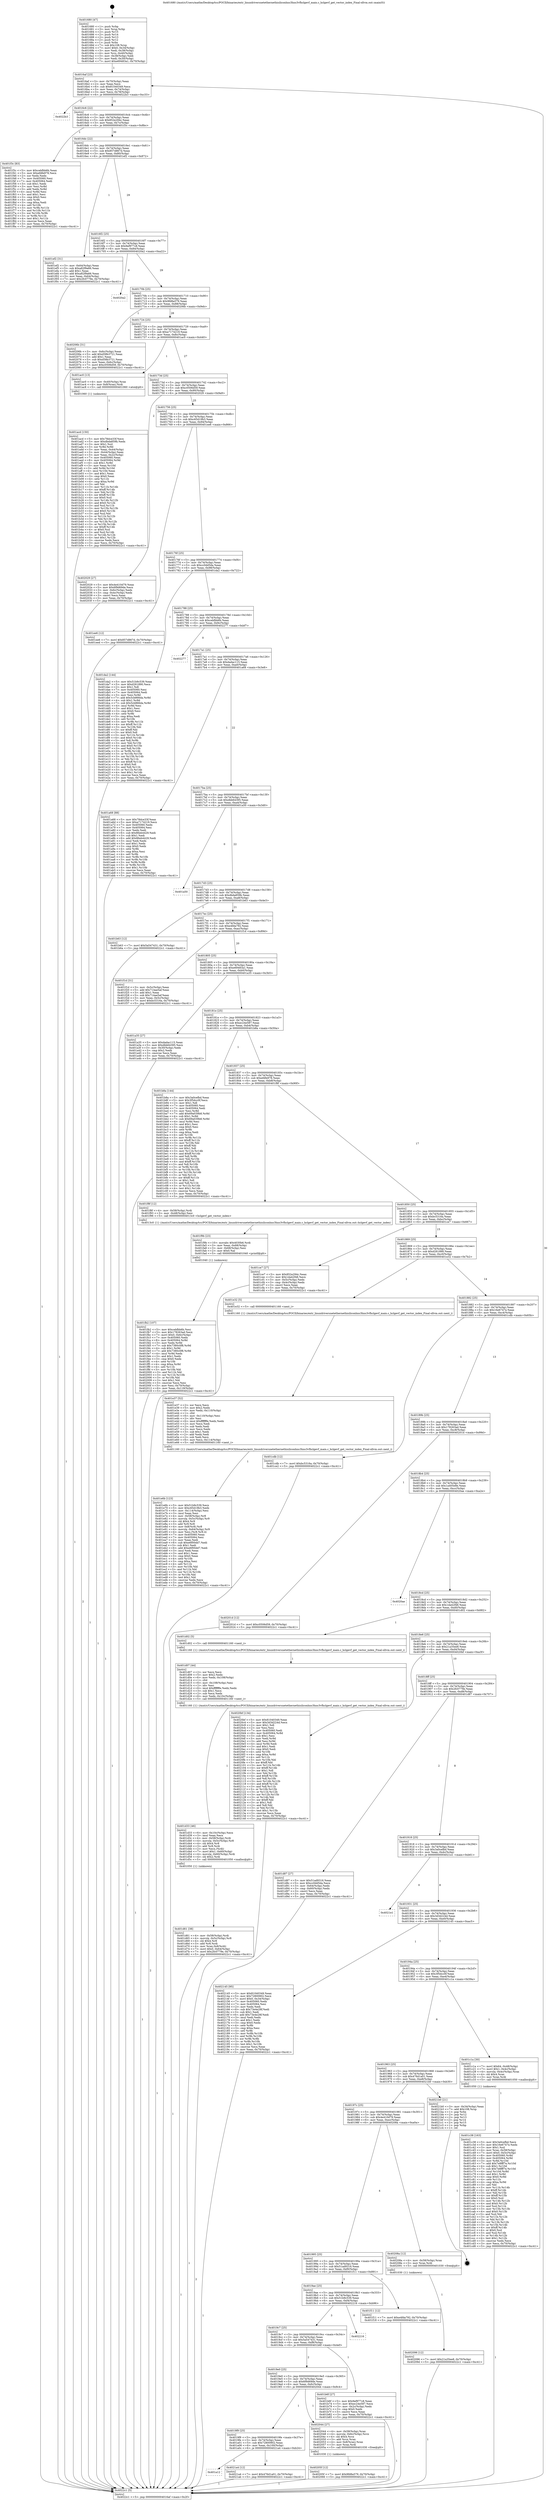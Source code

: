 digraph "0x401680" {
  label = "0x401680 (/mnt/c/Users/mathe/Desktop/tcc/POCII/binaries/extr_linuxdriversnetethernethisiliconhns3hns3vfhclgevf_main.c_hclgevf_get_vector_index_Final-ollvm.out::main(0))"
  labelloc = "t"
  node[shape=record]

  Entry [label="",width=0.3,height=0.3,shape=circle,fillcolor=black,style=filled]
  "0x4016af" [label="{
     0x4016af [23]\l
     | [instrs]\l
     &nbsp;&nbsp;0x4016af \<+3\>: mov -0x70(%rbp),%eax\l
     &nbsp;&nbsp;0x4016b2 \<+2\>: mov %eax,%ecx\l
     &nbsp;&nbsp;0x4016b4 \<+6\>: sub $0x81040349,%ecx\l
     &nbsp;&nbsp;0x4016ba \<+3\>: mov %eax,-0x74(%rbp)\l
     &nbsp;&nbsp;0x4016bd \<+3\>: mov %ecx,-0x78(%rbp)\l
     &nbsp;&nbsp;0x4016c0 \<+6\>: je 00000000004022b3 \<main+0xc33\>\l
  }"]
  "0x4022b3" [label="{
     0x4022b3\l
  }", style=dashed]
  "0x4016c6" [label="{
     0x4016c6 [22]\l
     | [instrs]\l
     &nbsp;&nbsp;0x4016c6 \<+5\>: jmp 00000000004016cb \<main+0x4b\>\l
     &nbsp;&nbsp;0x4016cb \<+3\>: mov -0x74(%rbp),%eax\l
     &nbsp;&nbsp;0x4016ce \<+5\>: sub $0x852e294c,%eax\l
     &nbsp;&nbsp;0x4016d3 \<+3\>: mov %eax,-0x7c(%rbp)\l
     &nbsp;&nbsp;0x4016d6 \<+6\>: je 0000000000401f3c \<main+0x8bc\>\l
  }"]
  Exit [label="",width=0.3,height=0.3,shape=circle,fillcolor=black,style=filled,peripheries=2]
  "0x401f3c" [label="{
     0x401f3c [83]\l
     | [instrs]\l
     &nbsp;&nbsp;0x401f3c \<+5\>: mov $0xcebfbb6b,%eax\l
     &nbsp;&nbsp;0x401f41 \<+5\>: mov $0xefdfe978,%ecx\l
     &nbsp;&nbsp;0x401f46 \<+2\>: xor %edx,%edx\l
     &nbsp;&nbsp;0x401f48 \<+7\>: mov 0x405060,%esi\l
     &nbsp;&nbsp;0x401f4f \<+7\>: mov 0x405064,%edi\l
     &nbsp;&nbsp;0x401f56 \<+3\>: sub $0x1,%edx\l
     &nbsp;&nbsp;0x401f59 \<+3\>: mov %esi,%r8d\l
     &nbsp;&nbsp;0x401f5c \<+3\>: add %edx,%r8d\l
     &nbsp;&nbsp;0x401f5f \<+4\>: imul %r8d,%esi\l
     &nbsp;&nbsp;0x401f63 \<+3\>: and $0x1,%esi\l
     &nbsp;&nbsp;0x401f66 \<+3\>: cmp $0x0,%esi\l
     &nbsp;&nbsp;0x401f69 \<+4\>: sete %r9b\l
     &nbsp;&nbsp;0x401f6d \<+3\>: cmp $0xa,%edi\l
     &nbsp;&nbsp;0x401f70 \<+4\>: setl %r10b\l
     &nbsp;&nbsp;0x401f74 \<+3\>: mov %r9b,%r11b\l
     &nbsp;&nbsp;0x401f77 \<+3\>: and %r10b,%r11b\l
     &nbsp;&nbsp;0x401f7a \<+3\>: xor %r10b,%r9b\l
     &nbsp;&nbsp;0x401f7d \<+3\>: or %r9b,%r11b\l
     &nbsp;&nbsp;0x401f80 \<+4\>: test $0x1,%r11b\l
     &nbsp;&nbsp;0x401f84 \<+3\>: cmovne %ecx,%eax\l
     &nbsp;&nbsp;0x401f87 \<+3\>: mov %eax,-0x70(%rbp)\l
     &nbsp;&nbsp;0x401f8a \<+5\>: jmp 00000000004022c1 \<main+0xc41\>\l
  }"]
  "0x4016dc" [label="{
     0x4016dc [22]\l
     | [instrs]\l
     &nbsp;&nbsp;0x4016dc \<+5\>: jmp 00000000004016e1 \<main+0x61\>\l
     &nbsp;&nbsp;0x4016e1 \<+3\>: mov -0x74(%rbp),%eax\l
     &nbsp;&nbsp;0x4016e4 \<+5\>: sub $0x857d867d,%eax\l
     &nbsp;&nbsp;0x4016e9 \<+3\>: mov %eax,-0x80(%rbp)\l
     &nbsp;&nbsp;0x4016ec \<+6\>: je 0000000000401ef2 \<main+0x872\>\l
  }"]
  "0x401a12" [label="{
     0x401a12\l
  }", style=dashed]
  "0x401ef2" [label="{
     0x401ef2 [31]\l
     | [instrs]\l
     &nbsp;&nbsp;0x401ef2 \<+3\>: mov -0x64(%rbp),%eax\l
     &nbsp;&nbsp;0x401ef5 \<+5\>: sub $0xa82f9a66,%eax\l
     &nbsp;&nbsp;0x401efa \<+3\>: add $0x1,%eax\l
     &nbsp;&nbsp;0x401efd \<+5\>: add $0xa82f9a66,%eax\l
     &nbsp;&nbsp;0x401f02 \<+3\>: mov %eax,-0x64(%rbp)\l
     &nbsp;&nbsp;0x401f05 \<+7\>: movl $0x2fc0779e,-0x70(%rbp)\l
     &nbsp;&nbsp;0x401f0c \<+5\>: jmp 00000000004022c1 \<main+0xc41\>\l
  }"]
  "0x4016f2" [label="{
     0x4016f2 [25]\l
     | [instrs]\l
     &nbsp;&nbsp;0x4016f2 \<+5\>: jmp 00000000004016f7 \<main+0x77\>\l
     &nbsp;&nbsp;0x4016f7 \<+3\>: mov -0x74(%rbp),%eax\l
     &nbsp;&nbsp;0x4016fa \<+5\>: sub $0x9ef977c8,%eax\l
     &nbsp;&nbsp;0x4016ff \<+6\>: mov %eax,-0x84(%rbp)\l
     &nbsp;&nbsp;0x401705 \<+6\>: je 00000000004020a2 \<main+0xa22\>\l
  }"]
  "0x4021a4" [label="{
     0x4021a4 [12]\l
     | [instrs]\l
     &nbsp;&nbsp;0x4021a4 \<+7\>: movl $0x476d1a01,-0x70(%rbp)\l
     &nbsp;&nbsp;0x4021ab \<+5\>: jmp 00000000004022c1 \<main+0xc41\>\l
  }"]
  "0x4020a2" [label="{
     0x4020a2\l
  }", style=dashed]
  "0x40170b" [label="{
     0x40170b [25]\l
     | [instrs]\l
     &nbsp;&nbsp;0x40170b \<+5\>: jmp 0000000000401710 \<main+0x90\>\l
     &nbsp;&nbsp;0x401710 \<+3\>: mov -0x74(%rbp),%eax\l
     &nbsp;&nbsp;0x401713 \<+5\>: sub $0x9fd8a579,%eax\l
     &nbsp;&nbsp;0x401718 \<+6\>: mov %eax,-0x88(%rbp)\l
     &nbsp;&nbsp;0x40171e \<+6\>: je 000000000040206b \<main+0x9eb\>\l
  }"]
  "0x402096" [label="{
     0x402096 [12]\l
     | [instrs]\l
     &nbsp;&nbsp;0x402096 \<+7\>: movl $0x21a35ee8,-0x70(%rbp)\l
     &nbsp;&nbsp;0x40209d \<+5\>: jmp 00000000004022c1 \<main+0xc41\>\l
  }"]
  "0x40206b" [label="{
     0x40206b [31]\l
     | [instrs]\l
     &nbsp;&nbsp;0x40206b \<+3\>: mov -0x6c(%rbp),%eax\l
     &nbsp;&nbsp;0x40206e \<+5\>: add $0xd58b3721,%eax\l
     &nbsp;&nbsp;0x402073 \<+3\>: add $0x1,%eax\l
     &nbsp;&nbsp;0x402076 \<+5\>: sub $0xd58b3721,%eax\l
     &nbsp;&nbsp;0x40207b \<+3\>: mov %eax,-0x6c(%rbp)\l
     &nbsp;&nbsp;0x40207e \<+7\>: movl $0xc0506d59,-0x70(%rbp)\l
     &nbsp;&nbsp;0x402085 \<+5\>: jmp 00000000004022c1 \<main+0xc41\>\l
  }"]
  "0x401724" [label="{
     0x401724 [25]\l
     | [instrs]\l
     &nbsp;&nbsp;0x401724 \<+5\>: jmp 0000000000401729 \<main+0xa9\>\l
     &nbsp;&nbsp;0x401729 \<+3\>: mov -0x74(%rbp),%eax\l
     &nbsp;&nbsp;0x40172c \<+5\>: sub $0xa7174219,%eax\l
     &nbsp;&nbsp;0x401731 \<+6\>: mov %eax,-0x8c(%rbp)\l
     &nbsp;&nbsp;0x401737 \<+6\>: je 0000000000401ac0 \<main+0x440\>\l
  }"]
  "0x40205f" [label="{
     0x40205f [12]\l
     | [instrs]\l
     &nbsp;&nbsp;0x40205f \<+7\>: movl $0x9fd8a579,-0x70(%rbp)\l
     &nbsp;&nbsp;0x402066 \<+5\>: jmp 00000000004022c1 \<main+0xc41\>\l
  }"]
  "0x401ac0" [label="{
     0x401ac0 [13]\l
     | [instrs]\l
     &nbsp;&nbsp;0x401ac0 \<+4\>: mov -0x40(%rbp),%rax\l
     &nbsp;&nbsp;0x401ac4 \<+4\>: mov 0x8(%rax),%rdi\l
     &nbsp;&nbsp;0x401ac8 \<+5\>: call 0000000000401060 \<atoi@plt\>\l
     | [calls]\l
     &nbsp;&nbsp;0x401060 \{1\} (unknown)\l
  }"]
  "0x40173d" [label="{
     0x40173d [25]\l
     | [instrs]\l
     &nbsp;&nbsp;0x40173d \<+5\>: jmp 0000000000401742 \<main+0xc2\>\l
     &nbsp;&nbsp;0x401742 \<+3\>: mov -0x74(%rbp),%eax\l
     &nbsp;&nbsp;0x401745 \<+5\>: sub $0xc0506d59,%eax\l
     &nbsp;&nbsp;0x40174a \<+6\>: mov %eax,-0x90(%rbp)\l
     &nbsp;&nbsp;0x401750 \<+6\>: je 0000000000402029 \<main+0x9a9\>\l
  }"]
  "0x4019f9" [label="{
     0x4019f9 [25]\l
     | [instrs]\l
     &nbsp;&nbsp;0x4019f9 \<+5\>: jmp 00000000004019fe \<main+0x37e\>\l
     &nbsp;&nbsp;0x4019fe \<+3\>: mov -0x74(%rbp),%eax\l
     &nbsp;&nbsp;0x401a01 \<+5\>: sub $0x72800902,%eax\l
     &nbsp;&nbsp;0x401a06 \<+6\>: mov %eax,-0x100(%rbp)\l
     &nbsp;&nbsp;0x401a0c \<+6\>: je 00000000004021a4 \<main+0xb24\>\l
  }"]
  "0x402029" [label="{
     0x402029 [27]\l
     | [instrs]\l
     &nbsp;&nbsp;0x402029 \<+5\>: mov $0x4e410d79,%eax\l
     &nbsp;&nbsp;0x40202e \<+5\>: mov $0x6f9d69de,%ecx\l
     &nbsp;&nbsp;0x402033 \<+3\>: mov -0x6c(%rbp),%edx\l
     &nbsp;&nbsp;0x402036 \<+3\>: cmp -0x4c(%rbp),%edx\l
     &nbsp;&nbsp;0x402039 \<+3\>: cmovl %ecx,%eax\l
     &nbsp;&nbsp;0x40203c \<+3\>: mov %eax,-0x70(%rbp)\l
     &nbsp;&nbsp;0x40203f \<+5\>: jmp 00000000004022c1 \<main+0xc41\>\l
  }"]
  "0x401756" [label="{
     0x401756 [25]\l
     | [instrs]\l
     &nbsp;&nbsp;0x401756 \<+5\>: jmp 000000000040175b \<main+0xdb\>\l
     &nbsp;&nbsp;0x40175b \<+3\>: mov -0x74(%rbp),%eax\l
     &nbsp;&nbsp;0x40175e \<+5\>: sub $0xc65d19b3,%eax\l
     &nbsp;&nbsp;0x401763 \<+6\>: mov %eax,-0x94(%rbp)\l
     &nbsp;&nbsp;0x401769 \<+6\>: je 0000000000401ee6 \<main+0x866\>\l
  }"]
  "0x402044" [label="{
     0x402044 [27]\l
     | [instrs]\l
     &nbsp;&nbsp;0x402044 \<+4\>: mov -0x58(%rbp),%rax\l
     &nbsp;&nbsp;0x402048 \<+4\>: movslq -0x6c(%rbp),%rcx\l
     &nbsp;&nbsp;0x40204c \<+4\>: shl $0x4,%rcx\l
     &nbsp;&nbsp;0x402050 \<+3\>: add %rcx,%rax\l
     &nbsp;&nbsp;0x402053 \<+4\>: mov 0x8(%rax),%rax\l
     &nbsp;&nbsp;0x402057 \<+3\>: mov %rax,%rdi\l
     &nbsp;&nbsp;0x40205a \<+5\>: call 0000000000401030 \<free@plt\>\l
     | [calls]\l
     &nbsp;&nbsp;0x401030 \{1\} (unknown)\l
  }"]
  "0x401ee6" [label="{
     0x401ee6 [12]\l
     | [instrs]\l
     &nbsp;&nbsp;0x401ee6 \<+7\>: movl $0x857d867d,-0x70(%rbp)\l
     &nbsp;&nbsp;0x401eed \<+5\>: jmp 00000000004022c1 \<main+0xc41\>\l
  }"]
  "0x40176f" [label="{
     0x40176f [25]\l
     | [instrs]\l
     &nbsp;&nbsp;0x40176f \<+5\>: jmp 0000000000401774 \<main+0xf4\>\l
     &nbsp;&nbsp;0x401774 \<+3\>: mov -0x74(%rbp),%eax\l
     &nbsp;&nbsp;0x401777 \<+5\>: sub $0xcc0dd5da,%eax\l
     &nbsp;&nbsp;0x40177c \<+6\>: mov %eax,-0x98(%rbp)\l
     &nbsp;&nbsp;0x401782 \<+6\>: je 0000000000401da2 \<main+0x722\>\l
  }"]
  "0x401fb2" [label="{
     0x401fb2 [107]\l
     | [instrs]\l
     &nbsp;&nbsp;0x401fb2 \<+5\>: mov $0xcebfbb6b,%esi\l
     &nbsp;&nbsp;0x401fb7 \<+5\>: mov $0x178263ad,%ecx\l
     &nbsp;&nbsp;0x401fbc \<+7\>: movl $0x0,-0x6c(%rbp)\l
     &nbsp;&nbsp;0x401fc3 \<+7\>: mov 0x405060,%edx\l
     &nbsp;&nbsp;0x401fca \<+8\>: mov 0x405064,%r8d\l
     &nbsp;&nbsp;0x401fd2 \<+3\>: mov %edx,%r9d\l
     &nbsp;&nbsp;0x401fd5 \<+7\>: sub $0x7380c0f8,%r9d\l
     &nbsp;&nbsp;0x401fdc \<+4\>: sub $0x1,%r9d\l
     &nbsp;&nbsp;0x401fe0 \<+7\>: add $0x7380c0f8,%r9d\l
     &nbsp;&nbsp;0x401fe7 \<+4\>: imul %r9d,%edx\l
     &nbsp;&nbsp;0x401feb \<+3\>: and $0x1,%edx\l
     &nbsp;&nbsp;0x401fee \<+3\>: cmp $0x0,%edx\l
     &nbsp;&nbsp;0x401ff1 \<+4\>: sete %r10b\l
     &nbsp;&nbsp;0x401ff5 \<+4\>: cmp $0xa,%r8d\l
     &nbsp;&nbsp;0x401ff9 \<+4\>: setl %r11b\l
     &nbsp;&nbsp;0x401ffd \<+3\>: mov %r10b,%bl\l
     &nbsp;&nbsp;0x402000 \<+3\>: and %r11b,%bl\l
     &nbsp;&nbsp;0x402003 \<+3\>: xor %r11b,%r10b\l
     &nbsp;&nbsp;0x402006 \<+3\>: or %r10b,%bl\l
     &nbsp;&nbsp;0x402009 \<+3\>: test $0x1,%bl\l
     &nbsp;&nbsp;0x40200c \<+3\>: cmovne %ecx,%esi\l
     &nbsp;&nbsp;0x40200f \<+3\>: mov %esi,-0x70(%rbp)\l
     &nbsp;&nbsp;0x402012 \<+6\>: mov %eax,-0x118(%rbp)\l
     &nbsp;&nbsp;0x402018 \<+5\>: jmp 00000000004022c1 \<main+0xc41\>\l
  }"]
  "0x401da2" [label="{
     0x401da2 [144]\l
     | [instrs]\l
     &nbsp;&nbsp;0x401da2 \<+5\>: mov $0x51b9c539,%eax\l
     &nbsp;&nbsp;0x401da7 \<+5\>: mov $0xd261890,%ecx\l
     &nbsp;&nbsp;0x401dac \<+2\>: mov $0x1,%dl\l
     &nbsp;&nbsp;0x401dae \<+7\>: mov 0x405060,%esi\l
     &nbsp;&nbsp;0x401db5 \<+7\>: mov 0x405064,%edi\l
     &nbsp;&nbsp;0x401dbc \<+3\>: mov %esi,%r8d\l
     &nbsp;&nbsp;0x401dbf \<+7\>: add $0x5cb866da,%r8d\l
     &nbsp;&nbsp;0x401dc6 \<+4\>: sub $0x1,%r8d\l
     &nbsp;&nbsp;0x401dca \<+7\>: sub $0x5cb866da,%r8d\l
     &nbsp;&nbsp;0x401dd1 \<+4\>: imul %r8d,%esi\l
     &nbsp;&nbsp;0x401dd5 \<+3\>: and $0x1,%esi\l
     &nbsp;&nbsp;0x401dd8 \<+3\>: cmp $0x0,%esi\l
     &nbsp;&nbsp;0x401ddb \<+4\>: sete %r9b\l
     &nbsp;&nbsp;0x401ddf \<+3\>: cmp $0xa,%edi\l
     &nbsp;&nbsp;0x401de2 \<+4\>: setl %r10b\l
     &nbsp;&nbsp;0x401de6 \<+3\>: mov %r9b,%r11b\l
     &nbsp;&nbsp;0x401de9 \<+4\>: xor $0xff,%r11b\l
     &nbsp;&nbsp;0x401ded \<+3\>: mov %r10b,%bl\l
     &nbsp;&nbsp;0x401df0 \<+3\>: xor $0xff,%bl\l
     &nbsp;&nbsp;0x401df3 \<+3\>: xor $0x0,%dl\l
     &nbsp;&nbsp;0x401df6 \<+3\>: mov %r11b,%r14b\l
     &nbsp;&nbsp;0x401df9 \<+4\>: and $0x0,%r14b\l
     &nbsp;&nbsp;0x401dfd \<+3\>: and %dl,%r9b\l
     &nbsp;&nbsp;0x401e00 \<+3\>: mov %bl,%r15b\l
     &nbsp;&nbsp;0x401e03 \<+4\>: and $0x0,%r15b\l
     &nbsp;&nbsp;0x401e07 \<+3\>: and %dl,%r10b\l
     &nbsp;&nbsp;0x401e0a \<+3\>: or %r9b,%r14b\l
     &nbsp;&nbsp;0x401e0d \<+3\>: or %r10b,%r15b\l
     &nbsp;&nbsp;0x401e10 \<+3\>: xor %r15b,%r14b\l
     &nbsp;&nbsp;0x401e13 \<+3\>: or %bl,%r11b\l
     &nbsp;&nbsp;0x401e16 \<+4\>: xor $0xff,%r11b\l
     &nbsp;&nbsp;0x401e1a \<+3\>: or $0x0,%dl\l
     &nbsp;&nbsp;0x401e1d \<+3\>: and %dl,%r11b\l
     &nbsp;&nbsp;0x401e20 \<+3\>: or %r11b,%r14b\l
     &nbsp;&nbsp;0x401e23 \<+4\>: test $0x1,%r14b\l
     &nbsp;&nbsp;0x401e27 \<+3\>: cmovne %ecx,%eax\l
     &nbsp;&nbsp;0x401e2a \<+3\>: mov %eax,-0x70(%rbp)\l
     &nbsp;&nbsp;0x401e2d \<+5\>: jmp 00000000004022c1 \<main+0xc41\>\l
  }"]
  "0x401788" [label="{
     0x401788 [25]\l
     | [instrs]\l
     &nbsp;&nbsp;0x401788 \<+5\>: jmp 000000000040178d \<main+0x10d\>\l
     &nbsp;&nbsp;0x40178d \<+3\>: mov -0x74(%rbp),%eax\l
     &nbsp;&nbsp;0x401790 \<+5\>: sub $0xcebfbb6b,%eax\l
     &nbsp;&nbsp;0x401795 \<+6\>: mov %eax,-0x9c(%rbp)\l
     &nbsp;&nbsp;0x40179b \<+6\>: je 0000000000402277 \<main+0xbf7\>\l
  }"]
  "0x401f9b" [label="{
     0x401f9b [23]\l
     | [instrs]\l
     &nbsp;&nbsp;0x401f9b \<+10\>: movabs $0x4030b6,%rdi\l
     &nbsp;&nbsp;0x401fa5 \<+3\>: mov %eax,-0x68(%rbp)\l
     &nbsp;&nbsp;0x401fa8 \<+3\>: mov -0x68(%rbp),%esi\l
     &nbsp;&nbsp;0x401fab \<+2\>: mov $0x0,%al\l
     &nbsp;&nbsp;0x401fad \<+5\>: call 0000000000401040 \<printf@plt\>\l
     | [calls]\l
     &nbsp;&nbsp;0x401040 \{1\} (unknown)\l
  }"]
  "0x402277" [label="{
     0x402277\l
  }", style=dashed]
  "0x4017a1" [label="{
     0x4017a1 [25]\l
     | [instrs]\l
     &nbsp;&nbsp;0x4017a1 \<+5\>: jmp 00000000004017a6 \<main+0x126\>\l
     &nbsp;&nbsp;0x4017a6 \<+3\>: mov -0x74(%rbp),%eax\l
     &nbsp;&nbsp;0x4017a9 \<+5\>: sub $0xdadac115,%eax\l
     &nbsp;&nbsp;0x4017ae \<+6\>: mov %eax,-0xa0(%rbp)\l
     &nbsp;&nbsp;0x4017b4 \<+6\>: je 0000000000401a68 \<main+0x3e8\>\l
  }"]
  "0x401e6b" [label="{
     0x401e6b [123]\l
     | [instrs]\l
     &nbsp;&nbsp;0x401e6b \<+5\>: mov $0x51b9c539,%ecx\l
     &nbsp;&nbsp;0x401e70 \<+5\>: mov $0xc65d19b3,%edx\l
     &nbsp;&nbsp;0x401e75 \<+6\>: mov -0x114(%rbp),%esi\l
     &nbsp;&nbsp;0x401e7b \<+3\>: imul %eax,%esi\l
     &nbsp;&nbsp;0x401e7e \<+4\>: mov -0x58(%rbp),%r8\l
     &nbsp;&nbsp;0x401e82 \<+4\>: movslq -0x5c(%rbp),%r9\l
     &nbsp;&nbsp;0x401e86 \<+4\>: shl $0x4,%r9\l
     &nbsp;&nbsp;0x401e8a \<+3\>: add %r9,%r8\l
     &nbsp;&nbsp;0x401e8d \<+4\>: mov 0x8(%r8),%r8\l
     &nbsp;&nbsp;0x401e91 \<+4\>: movslq -0x64(%rbp),%r9\l
     &nbsp;&nbsp;0x401e95 \<+4\>: mov %esi,(%r8,%r9,4)\l
     &nbsp;&nbsp;0x401e99 \<+7\>: mov 0x405060,%eax\l
     &nbsp;&nbsp;0x401ea0 \<+7\>: mov 0x405064,%esi\l
     &nbsp;&nbsp;0x401ea7 \<+2\>: mov %eax,%edi\l
     &nbsp;&nbsp;0x401ea9 \<+6\>: sub $0xe6f00dd7,%edi\l
     &nbsp;&nbsp;0x401eaf \<+3\>: sub $0x1,%edi\l
     &nbsp;&nbsp;0x401eb2 \<+6\>: add $0xe6f00dd7,%edi\l
     &nbsp;&nbsp;0x401eb8 \<+3\>: imul %edi,%eax\l
     &nbsp;&nbsp;0x401ebb \<+3\>: and $0x1,%eax\l
     &nbsp;&nbsp;0x401ebe \<+3\>: cmp $0x0,%eax\l
     &nbsp;&nbsp;0x401ec1 \<+4\>: sete %r10b\l
     &nbsp;&nbsp;0x401ec5 \<+3\>: cmp $0xa,%esi\l
     &nbsp;&nbsp;0x401ec8 \<+4\>: setl %r11b\l
     &nbsp;&nbsp;0x401ecc \<+3\>: mov %r10b,%bl\l
     &nbsp;&nbsp;0x401ecf \<+3\>: and %r11b,%bl\l
     &nbsp;&nbsp;0x401ed2 \<+3\>: xor %r11b,%r10b\l
     &nbsp;&nbsp;0x401ed5 \<+3\>: or %r10b,%bl\l
     &nbsp;&nbsp;0x401ed8 \<+3\>: test $0x1,%bl\l
     &nbsp;&nbsp;0x401edb \<+3\>: cmovne %edx,%ecx\l
     &nbsp;&nbsp;0x401ede \<+3\>: mov %ecx,-0x70(%rbp)\l
     &nbsp;&nbsp;0x401ee1 \<+5\>: jmp 00000000004022c1 \<main+0xc41\>\l
  }"]
  "0x401a68" [label="{
     0x401a68 [88]\l
     | [instrs]\l
     &nbsp;&nbsp;0x401a68 \<+5\>: mov $0x78dce33f,%eax\l
     &nbsp;&nbsp;0x401a6d \<+5\>: mov $0xa7174219,%ecx\l
     &nbsp;&nbsp;0x401a72 \<+7\>: mov 0x405060,%edx\l
     &nbsp;&nbsp;0x401a79 \<+7\>: mov 0x405064,%esi\l
     &nbsp;&nbsp;0x401a80 \<+2\>: mov %edx,%edi\l
     &nbsp;&nbsp;0x401a82 \<+6\>: sub $0x86eb4429,%edi\l
     &nbsp;&nbsp;0x401a88 \<+3\>: sub $0x1,%edi\l
     &nbsp;&nbsp;0x401a8b \<+6\>: add $0x86eb4429,%edi\l
     &nbsp;&nbsp;0x401a91 \<+3\>: imul %edi,%edx\l
     &nbsp;&nbsp;0x401a94 \<+3\>: and $0x1,%edx\l
     &nbsp;&nbsp;0x401a97 \<+3\>: cmp $0x0,%edx\l
     &nbsp;&nbsp;0x401a9a \<+4\>: sete %r8b\l
     &nbsp;&nbsp;0x401a9e \<+3\>: cmp $0xa,%esi\l
     &nbsp;&nbsp;0x401aa1 \<+4\>: setl %r9b\l
     &nbsp;&nbsp;0x401aa5 \<+3\>: mov %r8b,%r10b\l
     &nbsp;&nbsp;0x401aa8 \<+3\>: and %r9b,%r10b\l
     &nbsp;&nbsp;0x401aab \<+3\>: xor %r9b,%r8b\l
     &nbsp;&nbsp;0x401aae \<+3\>: or %r8b,%r10b\l
     &nbsp;&nbsp;0x401ab1 \<+4\>: test $0x1,%r10b\l
     &nbsp;&nbsp;0x401ab5 \<+3\>: cmovne %ecx,%eax\l
     &nbsp;&nbsp;0x401ab8 \<+3\>: mov %eax,-0x70(%rbp)\l
     &nbsp;&nbsp;0x401abb \<+5\>: jmp 00000000004022c1 \<main+0xc41\>\l
  }"]
  "0x4017ba" [label="{
     0x4017ba [25]\l
     | [instrs]\l
     &nbsp;&nbsp;0x4017ba \<+5\>: jmp 00000000004017bf \<main+0x13f\>\l
     &nbsp;&nbsp;0x4017bf \<+3\>: mov -0x74(%rbp),%eax\l
     &nbsp;&nbsp;0x4017c2 \<+5\>: sub $0xdbb64395,%eax\l
     &nbsp;&nbsp;0x4017c7 \<+6\>: mov %eax,-0xa4(%rbp)\l
     &nbsp;&nbsp;0x4017cd \<+6\>: je 0000000000401a50 \<main+0x3d0\>\l
  }"]
  "0x401e37" [label="{
     0x401e37 [52]\l
     | [instrs]\l
     &nbsp;&nbsp;0x401e37 \<+2\>: xor %ecx,%ecx\l
     &nbsp;&nbsp;0x401e39 \<+5\>: mov $0x2,%edx\l
     &nbsp;&nbsp;0x401e3e \<+6\>: mov %edx,-0x110(%rbp)\l
     &nbsp;&nbsp;0x401e44 \<+1\>: cltd\l
     &nbsp;&nbsp;0x401e45 \<+6\>: mov -0x110(%rbp),%esi\l
     &nbsp;&nbsp;0x401e4b \<+2\>: idiv %esi\l
     &nbsp;&nbsp;0x401e4d \<+6\>: imul $0xfffffffe,%edx,%edx\l
     &nbsp;&nbsp;0x401e53 \<+2\>: mov %ecx,%edi\l
     &nbsp;&nbsp;0x401e55 \<+2\>: sub %edx,%edi\l
     &nbsp;&nbsp;0x401e57 \<+2\>: mov %ecx,%edx\l
     &nbsp;&nbsp;0x401e59 \<+3\>: sub $0x1,%edx\l
     &nbsp;&nbsp;0x401e5c \<+2\>: add %edx,%edi\l
     &nbsp;&nbsp;0x401e5e \<+2\>: sub %edi,%ecx\l
     &nbsp;&nbsp;0x401e60 \<+6\>: mov %ecx,-0x114(%rbp)\l
     &nbsp;&nbsp;0x401e66 \<+5\>: call 0000000000401160 \<next_i\>\l
     | [calls]\l
     &nbsp;&nbsp;0x401160 \{1\} (/mnt/c/Users/mathe/Desktop/tcc/POCII/binaries/extr_linuxdriversnetethernethisiliconhns3hns3vfhclgevf_main.c_hclgevf_get_vector_index_Final-ollvm.out::next_i)\l
  }"]
  "0x401a50" [label="{
     0x401a50\l
  }", style=dashed]
  "0x4017d3" [label="{
     0x4017d3 [25]\l
     | [instrs]\l
     &nbsp;&nbsp;0x4017d3 \<+5\>: jmp 00000000004017d8 \<main+0x158\>\l
     &nbsp;&nbsp;0x4017d8 \<+3\>: mov -0x74(%rbp),%eax\l
     &nbsp;&nbsp;0x4017db \<+5\>: sub $0xdbda859b,%eax\l
     &nbsp;&nbsp;0x4017e0 \<+6\>: mov %eax,-0xa8(%rbp)\l
     &nbsp;&nbsp;0x4017e6 \<+6\>: je 0000000000401b63 \<main+0x4e3\>\l
  }"]
  "0x401d61" [label="{
     0x401d61 [38]\l
     | [instrs]\l
     &nbsp;&nbsp;0x401d61 \<+4\>: mov -0x58(%rbp),%rdi\l
     &nbsp;&nbsp;0x401d65 \<+4\>: movslq -0x5c(%rbp),%r8\l
     &nbsp;&nbsp;0x401d69 \<+4\>: shl $0x4,%r8\l
     &nbsp;&nbsp;0x401d6d \<+3\>: add %r8,%rdi\l
     &nbsp;&nbsp;0x401d70 \<+4\>: mov %rax,0x8(%rdi)\l
     &nbsp;&nbsp;0x401d74 \<+7\>: movl $0x0,-0x64(%rbp)\l
     &nbsp;&nbsp;0x401d7b \<+7\>: movl $0x2fc0779e,-0x70(%rbp)\l
     &nbsp;&nbsp;0x401d82 \<+5\>: jmp 00000000004022c1 \<main+0xc41\>\l
  }"]
  "0x401b63" [label="{
     0x401b63 [12]\l
     | [instrs]\l
     &nbsp;&nbsp;0x401b63 \<+7\>: movl $0x5a547431,-0x70(%rbp)\l
     &nbsp;&nbsp;0x401b6a \<+5\>: jmp 00000000004022c1 \<main+0xc41\>\l
  }"]
  "0x4017ec" [label="{
     0x4017ec [25]\l
     | [instrs]\l
     &nbsp;&nbsp;0x4017ec \<+5\>: jmp 00000000004017f1 \<main+0x171\>\l
     &nbsp;&nbsp;0x4017f1 \<+3\>: mov -0x74(%rbp),%eax\l
     &nbsp;&nbsp;0x4017f4 \<+5\>: sub $0xe4fda792,%eax\l
     &nbsp;&nbsp;0x4017f9 \<+6\>: mov %eax,-0xac(%rbp)\l
     &nbsp;&nbsp;0x4017ff \<+6\>: je 0000000000401f1d \<main+0x89d\>\l
  }"]
  "0x401d33" [label="{
     0x401d33 [46]\l
     | [instrs]\l
     &nbsp;&nbsp;0x401d33 \<+6\>: mov -0x10c(%rbp),%ecx\l
     &nbsp;&nbsp;0x401d39 \<+3\>: imul %eax,%ecx\l
     &nbsp;&nbsp;0x401d3c \<+4\>: mov -0x58(%rbp),%rdi\l
     &nbsp;&nbsp;0x401d40 \<+4\>: movslq -0x5c(%rbp),%r8\l
     &nbsp;&nbsp;0x401d44 \<+4\>: shl $0x4,%r8\l
     &nbsp;&nbsp;0x401d48 \<+3\>: add %r8,%rdi\l
     &nbsp;&nbsp;0x401d4b \<+2\>: mov %ecx,(%rdi)\l
     &nbsp;&nbsp;0x401d4d \<+7\>: movl $0x1,-0x60(%rbp)\l
     &nbsp;&nbsp;0x401d54 \<+4\>: movslq -0x60(%rbp),%rdi\l
     &nbsp;&nbsp;0x401d58 \<+4\>: shl $0x2,%rdi\l
     &nbsp;&nbsp;0x401d5c \<+5\>: call 0000000000401050 \<malloc@plt\>\l
     | [calls]\l
     &nbsp;&nbsp;0x401050 \{1\} (unknown)\l
  }"]
  "0x401f1d" [label="{
     0x401f1d [31]\l
     | [instrs]\l
     &nbsp;&nbsp;0x401f1d \<+3\>: mov -0x5c(%rbp),%eax\l
     &nbsp;&nbsp;0x401f20 \<+5\>: add $0x714ae5af,%eax\l
     &nbsp;&nbsp;0x401f25 \<+3\>: add $0x1,%eax\l
     &nbsp;&nbsp;0x401f28 \<+5\>: sub $0x714ae5af,%eax\l
     &nbsp;&nbsp;0x401f2d \<+3\>: mov %eax,-0x5c(%rbp)\l
     &nbsp;&nbsp;0x401f30 \<+7\>: movl $0xbc5316a,-0x70(%rbp)\l
     &nbsp;&nbsp;0x401f37 \<+5\>: jmp 00000000004022c1 \<main+0xc41\>\l
  }"]
  "0x401805" [label="{
     0x401805 [25]\l
     | [instrs]\l
     &nbsp;&nbsp;0x401805 \<+5\>: jmp 000000000040180a \<main+0x18a\>\l
     &nbsp;&nbsp;0x40180a \<+3\>: mov -0x74(%rbp),%eax\l
     &nbsp;&nbsp;0x40180d \<+5\>: sub $0xe69483a1,%eax\l
     &nbsp;&nbsp;0x401812 \<+6\>: mov %eax,-0xb0(%rbp)\l
     &nbsp;&nbsp;0x401818 \<+6\>: je 0000000000401a35 \<main+0x3b5\>\l
  }"]
  "0x401d07" [label="{
     0x401d07 [44]\l
     | [instrs]\l
     &nbsp;&nbsp;0x401d07 \<+2\>: xor %ecx,%ecx\l
     &nbsp;&nbsp;0x401d09 \<+5\>: mov $0x2,%edx\l
     &nbsp;&nbsp;0x401d0e \<+6\>: mov %edx,-0x108(%rbp)\l
     &nbsp;&nbsp;0x401d14 \<+1\>: cltd\l
     &nbsp;&nbsp;0x401d15 \<+6\>: mov -0x108(%rbp),%esi\l
     &nbsp;&nbsp;0x401d1b \<+2\>: idiv %esi\l
     &nbsp;&nbsp;0x401d1d \<+6\>: imul $0xfffffffe,%edx,%edx\l
     &nbsp;&nbsp;0x401d23 \<+3\>: sub $0x1,%ecx\l
     &nbsp;&nbsp;0x401d26 \<+2\>: sub %ecx,%edx\l
     &nbsp;&nbsp;0x401d28 \<+6\>: mov %edx,-0x10c(%rbp)\l
     &nbsp;&nbsp;0x401d2e \<+5\>: call 0000000000401160 \<next_i\>\l
     | [calls]\l
     &nbsp;&nbsp;0x401160 \{1\} (/mnt/c/Users/mathe/Desktop/tcc/POCII/binaries/extr_linuxdriversnetethernethisiliconhns3hns3vfhclgevf_main.c_hclgevf_get_vector_index_Final-ollvm.out::next_i)\l
  }"]
  "0x401a35" [label="{
     0x401a35 [27]\l
     | [instrs]\l
     &nbsp;&nbsp;0x401a35 \<+5\>: mov $0xdadac115,%eax\l
     &nbsp;&nbsp;0x401a3a \<+5\>: mov $0xdbb64395,%ecx\l
     &nbsp;&nbsp;0x401a3f \<+3\>: mov -0x30(%rbp),%edx\l
     &nbsp;&nbsp;0x401a42 \<+3\>: cmp $0x2,%edx\l
     &nbsp;&nbsp;0x401a45 \<+3\>: cmovne %ecx,%eax\l
     &nbsp;&nbsp;0x401a48 \<+3\>: mov %eax,-0x70(%rbp)\l
     &nbsp;&nbsp;0x401a4b \<+5\>: jmp 00000000004022c1 \<main+0xc41\>\l
  }"]
  "0x40181e" [label="{
     0x40181e [25]\l
     | [instrs]\l
     &nbsp;&nbsp;0x40181e \<+5\>: jmp 0000000000401823 \<main+0x1a3\>\l
     &nbsp;&nbsp;0x401823 \<+3\>: mov -0x74(%rbp),%eax\l
     &nbsp;&nbsp;0x401826 \<+5\>: sub $0xec24e587,%eax\l
     &nbsp;&nbsp;0x40182b \<+6\>: mov %eax,-0xb4(%rbp)\l
     &nbsp;&nbsp;0x401831 \<+6\>: je 0000000000401b8a \<main+0x50a\>\l
  }"]
  "0x4022c1" [label="{
     0x4022c1 [5]\l
     | [instrs]\l
     &nbsp;&nbsp;0x4022c1 \<+5\>: jmp 00000000004016af \<main+0x2f\>\l
  }"]
  "0x401680" [label="{
     0x401680 [47]\l
     | [instrs]\l
     &nbsp;&nbsp;0x401680 \<+1\>: push %rbp\l
     &nbsp;&nbsp;0x401681 \<+3\>: mov %rsp,%rbp\l
     &nbsp;&nbsp;0x401684 \<+2\>: push %r15\l
     &nbsp;&nbsp;0x401686 \<+2\>: push %r14\l
     &nbsp;&nbsp;0x401688 \<+2\>: push %r13\l
     &nbsp;&nbsp;0x40168a \<+2\>: push %r12\l
     &nbsp;&nbsp;0x40168c \<+1\>: push %rbx\l
     &nbsp;&nbsp;0x40168d \<+7\>: sub $0x108,%rsp\l
     &nbsp;&nbsp;0x401694 \<+7\>: movl $0x0,-0x34(%rbp)\l
     &nbsp;&nbsp;0x40169b \<+3\>: mov %edi,-0x38(%rbp)\l
     &nbsp;&nbsp;0x40169e \<+4\>: mov %rsi,-0x40(%rbp)\l
     &nbsp;&nbsp;0x4016a2 \<+3\>: mov -0x38(%rbp),%edi\l
     &nbsp;&nbsp;0x4016a5 \<+3\>: mov %edi,-0x30(%rbp)\l
     &nbsp;&nbsp;0x4016a8 \<+7\>: movl $0xe69483a1,-0x70(%rbp)\l
  }"]
  "0x401acd" [label="{
     0x401acd [150]\l
     | [instrs]\l
     &nbsp;&nbsp;0x401acd \<+5\>: mov $0x78dce33f,%ecx\l
     &nbsp;&nbsp;0x401ad2 \<+5\>: mov $0xdbda859b,%edx\l
     &nbsp;&nbsp;0x401ad7 \<+3\>: mov $0x1,%sil\l
     &nbsp;&nbsp;0x401ada \<+3\>: xor %r8d,%r8d\l
     &nbsp;&nbsp;0x401add \<+3\>: mov %eax,-0x44(%rbp)\l
     &nbsp;&nbsp;0x401ae0 \<+3\>: mov -0x44(%rbp),%eax\l
     &nbsp;&nbsp;0x401ae3 \<+3\>: mov %eax,-0x2c(%rbp)\l
     &nbsp;&nbsp;0x401ae6 \<+7\>: mov 0x405060,%eax\l
     &nbsp;&nbsp;0x401aed \<+8\>: mov 0x405064,%r9d\l
     &nbsp;&nbsp;0x401af5 \<+4\>: sub $0x1,%r8d\l
     &nbsp;&nbsp;0x401af9 \<+3\>: mov %eax,%r10d\l
     &nbsp;&nbsp;0x401afc \<+3\>: add %r8d,%r10d\l
     &nbsp;&nbsp;0x401aff \<+4\>: imul %r10d,%eax\l
     &nbsp;&nbsp;0x401b03 \<+3\>: and $0x1,%eax\l
     &nbsp;&nbsp;0x401b06 \<+3\>: cmp $0x0,%eax\l
     &nbsp;&nbsp;0x401b09 \<+4\>: sete %r11b\l
     &nbsp;&nbsp;0x401b0d \<+4\>: cmp $0xa,%r9d\l
     &nbsp;&nbsp;0x401b11 \<+3\>: setl %bl\l
     &nbsp;&nbsp;0x401b14 \<+3\>: mov %r11b,%r14b\l
     &nbsp;&nbsp;0x401b17 \<+4\>: xor $0xff,%r14b\l
     &nbsp;&nbsp;0x401b1b \<+3\>: mov %bl,%r15b\l
     &nbsp;&nbsp;0x401b1e \<+4\>: xor $0xff,%r15b\l
     &nbsp;&nbsp;0x401b22 \<+4\>: xor $0x0,%sil\l
     &nbsp;&nbsp;0x401b26 \<+3\>: mov %r14b,%r12b\l
     &nbsp;&nbsp;0x401b29 \<+4\>: and $0x0,%r12b\l
     &nbsp;&nbsp;0x401b2d \<+3\>: and %sil,%r11b\l
     &nbsp;&nbsp;0x401b30 \<+3\>: mov %r15b,%r13b\l
     &nbsp;&nbsp;0x401b33 \<+4\>: and $0x0,%r13b\l
     &nbsp;&nbsp;0x401b37 \<+3\>: and %sil,%bl\l
     &nbsp;&nbsp;0x401b3a \<+3\>: or %r11b,%r12b\l
     &nbsp;&nbsp;0x401b3d \<+3\>: or %bl,%r13b\l
     &nbsp;&nbsp;0x401b40 \<+3\>: xor %r13b,%r12b\l
     &nbsp;&nbsp;0x401b43 \<+3\>: or %r15b,%r14b\l
     &nbsp;&nbsp;0x401b46 \<+4\>: xor $0xff,%r14b\l
     &nbsp;&nbsp;0x401b4a \<+4\>: or $0x0,%sil\l
     &nbsp;&nbsp;0x401b4e \<+3\>: and %sil,%r14b\l
     &nbsp;&nbsp;0x401b51 \<+3\>: or %r14b,%r12b\l
     &nbsp;&nbsp;0x401b54 \<+4\>: test $0x1,%r12b\l
     &nbsp;&nbsp;0x401b58 \<+3\>: cmovne %edx,%ecx\l
     &nbsp;&nbsp;0x401b5b \<+3\>: mov %ecx,-0x70(%rbp)\l
     &nbsp;&nbsp;0x401b5e \<+5\>: jmp 00000000004022c1 \<main+0xc41\>\l
  }"]
  "0x401c38" [label="{
     0x401c38 [163]\l
     | [instrs]\l
     &nbsp;&nbsp;0x401c38 \<+5\>: mov $0x3a0cefbd,%ecx\l
     &nbsp;&nbsp;0x401c3d \<+5\>: mov $0x16e6747e,%edx\l
     &nbsp;&nbsp;0x401c42 \<+3\>: mov $0x1,%sil\l
     &nbsp;&nbsp;0x401c45 \<+4\>: mov %rax,-0x58(%rbp)\l
     &nbsp;&nbsp;0x401c49 \<+7\>: movl $0x0,-0x5c(%rbp)\l
     &nbsp;&nbsp;0x401c50 \<+8\>: mov 0x405060,%r8d\l
     &nbsp;&nbsp;0x401c58 \<+8\>: mov 0x405064,%r9d\l
     &nbsp;&nbsp;0x401c60 \<+3\>: mov %r8d,%r10d\l
     &nbsp;&nbsp;0x401c63 \<+7\>: add $0x7e8fff7e,%r10d\l
     &nbsp;&nbsp;0x401c6a \<+4\>: sub $0x1,%r10d\l
     &nbsp;&nbsp;0x401c6e \<+7\>: sub $0x7e8fff7e,%r10d\l
     &nbsp;&nbsp;0x401c75 \<+4\>: imul %r10d,%r8d\l
     &nbsp;&nbsp;0x401c79 \<+4\>: and $0x1,%r8d\l
     &nbsp;&nbsp;0x401c7d \<+4\>: cmp $0x0,%r8d\l
     &nbsp;&nbsp;0x401c81 \<+4\>: sete %r11b\l
     &nbsp;&nbsp;0x401c85 \<+4\>: cmp $0xa,%r9d\l
     &nbsp;&nbsp;0x401c89 \<+3\>: setl %bl\l
     &nbsp;&nbsp;0x401c8c \<+3\>: mov %r11b,%r14b\l
     &nbsp;&nbsp;0x401c8f \<+4\>: xor $0xff,%r14b\l
     &nbsp;&nbsp;0x401c93 \<+3\>: mov %bl,%r15b\l
     &nbsp;&nbsp;0x401c96 \<+4\>: xor $0xff,%r15b\l
     &nbsp;&nbsp;0x401c9a \<+4\>: xor $0x0,%sil\l
     &nbsp;&nbsp;0x401c9e \<+3\>: mov %r14b,%r12b\l
     &nbsp;&nbsp;0x401ca1 \<+4\>: and $0x0,%r12b\l
     &nbsp;&nbsp;0x401ca5 \<+3\>: and %sil,%r11b\l
     &nbsp;&nbsp;0x401ca8 \<+3\>: mov %r15b,%r13b\l
     &nbsp;&nbsp;0x401cab \<+4\>: and $0x0,%r13b\l
     &nbsp;&nbsp;0x401caf \<+3\>: and %sil,%bl\l
     &nbsp;&nbsp;0x401cb2 \<+3\>: or %r11b,%r12b\l
     &nbsp;&nbsp;0x401cb5 \<+3\>: or %bl,%r13b\l
     &nbsp;&nbsp;0x401cb8 \<+3\>: xor %r13b,%r12b\l
     &nbsp;&nbsp;0x401cbb \<+3\>: or %r15b,%r14b\l
     &nbsp;&nbsp;0x401cbe \<+4\>: xor $0xff,%r14b\l
     &nbsp;&nbsp;0x401cc2 \<+4\>: or $0x0,%sil\l
     &nbsp;&nbsp;0x401cc6 \<+3\>: and %sil,%r14b\l
     &nbsp;&nbsp;0x401cc9 \<+3\>: or %r14b,%r12b\l
     &nbsp;&nbsp;0x401ccc \<+4\>: test $0x1,%r12b\l
     &nbsp;&nbsp;0x401cd0 \<+3\>: cmovne %edx,%ecx\l
     &nbsp;&nbsp;0x401cd3 \<+3\>: mov %ecx,-0x70(%rbp)\l
     &nbsp;&nbsp;0x401cd6 \<+5\>: jmp 00000000004022c1 \<main+0xc41\>\l
  }"]
  "0x401b8a" [label="{
     0x401b8a [144]\l
     | [instrs]\l
     &nbsp;&nbsp;0x401b8a \<+5\>: mov $0x3a0cefbd,%eax\l
     &nbsp;&nbsp;0x401b8f \<+5\>: mov $0x3f5dcc0f,%ecx\l
     &nbsp;&nbsp;0x401b94 \<+2\>: mov $0x1,%dl\l
     &nbsp;&nbsp;0x401b96 \<+7\>: mov 0x405060,%esi\l
     &nbsp;&nbsp;0x401b9d \<+7\>: mov 0x405064,%edi\l
     &nbsp;&nbsp;0x401ba4 \<+3\>: mov %esi,%r8d\l
     &nbsp;&nbsp;0x401ba7 \<+7\>: add $0x69a039b8,%r8d\l
     &nbsp;&nbsp;0x401bae \<+4\>: sub $0x1,%r8d\l
     &nbsp;&nbsp;0x401bb2 \<+7\>: sub $0x69a039b8,%r8d\l
     &nbsp;&nbsp;0x401bb9 \<+4\>: imul %r8d,%esi\l
     &nbsp;&nbsp;0x401bbd \<+3\>: and $0x1,%esi\l
     &nbsp;&nbsp;0x401bc0 \<+3\>: cmp $0x0,%esi\l
     &nbsp;&nbsp;0x401bc3 \<+4\>: sete %r9b\l
     &nbsp;&nbsp;0x401bc7 \<+3\>: cmp $0xa,%edi\l
     &nbsp;&nbsp;0x401bca \<+4\>: setl %r10b\l
     &nbsp;&nbsp;0x401bce \<+3\>: mov %r9b,%r11b\l
     &nbsp;&nbsp;0x401bd1 \<+4\>: xor $0xff,%r11b\l
     &nbsp;&nbsp;0x401bd5 \<+3\>: mov %r10b,%bl\l
     &nbsp;&nbsp;0x401bd8 \<+3\>: xor $0xff,%bl\l
     &nbsp;&nbsp;0x401bdb \<+3\>: xor $0x1,%dl\l
     &nbsp;&nbsp;0x401bde \<+3\>: mov %r11b,%r14b\l
     &nbsp;&nbsp;0x401be1 \<+4\>: and $0xff,%r14b\l
     &nbsp;&nbsp;0x401be5 \<+3\>: and %dl,%r9b\l
     &nbsp;&nbsp;0x401be8 \<+3\>: mov %bl,%r15b\l
     &nbsp;&nbsp;0x401beb \<+4\>: and $0xff,%r15b\l
     &nbsp;&nbsp;0x401bef \<+3\>: and %dl,%r10b\l
     &nbsp;&nbsp;0x401bf2 \<+3\>: or %r9b,%r14b\l
     &nbsp;&nbsp;0x401bf5 \<+3\>: or %r10b,%r15b\l
     &nbsp;&nbsp;0x401bf8 \<+3\>: xor %r15b,%r14b\l
     &nbsp;&nbsp;0x401bfb \<+3\>: or %bl,%r11b\l
     &nbsp;&nbsp;0x401bfe \<+4\>: xor $0xff,%r11b\l
     &nbsp;&nbsp;0x401c02 \<+3\>: or $0x1,%dl\l
     &nbsp;&nbsp;0x401c05 \<+3\>: and %dl,%r11b\l
     &nbsp;&nbsp;0x401c08 \<+3\>: or %r11b,%r14b\l
     &nbsp;&nbsp;0x401c0b \<+4\>: test $0x1,%r14b\l
     &nbsp;&nbsp;0x401c0f \<+3\>: cmovne %ecx,%eax\l
     &nbsp;&nbsp;0x401c12 \<+3\>: mov %eax,-0x70(%rbp)\l
     &nbsp;&nbsp;0x401c15 \<+5\>: jmp 00000000004022c1 \<main+0xc41\>\l
  }"]
  "0x401837" [label="{
     0x401837 [25]\l
     | [instrs]\l
     &nbsp;&nbsp;0x401837 \<+5\>: jmp 000000000040183c \<main+0x1bc\>\l
     &nbsp;&nbsp;0x40183c \<+3\>: mov -0x74(%rbp),%eax\l
     &nbsp;&nbsp;0x40183f \<+5\>: sub $0xefdfe978,%eax\l
     &nbsp;&nbsp;0x401844 \<+6\>: mov %eax,-0xb8(%rbp)\l
     &nbsp;&nbsp;0x40184a \<+6\>: je 0000000000401f8f \<main+0x90f\>\l
  }"]
  "0x4019e0" [label="{
     0x4019e0 [25]\l
     | [instrs]\l
     &nbsp;&nbsp;0x4019e0 \<+5\>: jmp 00000000004019e5 \<main+0x365\>\l
     &nbsp;&nbsp;0x4019e5 \<+3\>: mov -0x74(%rbp),%eax\l
     &nbsp;&nbsp;0x4019e8 \<+5\>: sub $0x6f9d69de,%eax\l
     &nbsp;&nbsp;0x4019ed \<+6\>: mov %eax,-0xfc(%rbp)\l
     &nbsp;&nbsp;0x4019f3 \<+6\>: je 0000000000402044 \<main+0x9c4\>\l
  }"]
  "0x401f8f" [label="{
     0x401f8f [12]\l
     | [instrs]\l
     &nbsp;&nbsp;0x401f8f \<+4\>: mov -0x58(%rbp),%rdi\l
     &nbsp;&nbsp;0x401f93 \<+3\>: mov -0x48(%rbp),%esi\l
     &nbsp;&nbsp;0x401f96 \<+5\>: call 00000000004013c0 \<hclgevf_get_vector_index\>\l
     | [calls]\l
     &nbsp;&nbsp;0x4013c0 \{1\} (/mnt/c/Users/mathe/Desktop/tcc/POCII/binaries/extr_linuxdriversnetethernethisiliconhns3hns3vfhclgevf_main.c_hclgevf_get_vector_index_Final-ollvm.out::hclgevf_get_vector_index)\l
  }"]
  "0x401850" [label="{
     0x401850 [25]\l
     | [instrs]\l
     &nbsp;&nbsp;0x401850 \<+5\>: jmp 0000000000401855 \<main+0x1d5\>\l
     &nbsp;&nbsp;0x401855 \<+3\>: mov -0x74(%rbp),%eax\l
     &nbsp;&nbsp;0x401858 \<+5\>: sub $0xbc5316a,%eax\l
     &nbsp;&nbsp;0x40185d \<+6\>: mov %eax,-0xbc(%rbp)\l
     &nbsp;&nbsp;0x401863 \<+6\>: je 0000000000401ce7 \<main+0x667\>\l
  }"]
  "0x401b6f" [label="{
     0x401b6f [27]\l
     | [instrs]\l
     &nbsp;&nbsp;0x401b6f \<+5\>: mov $0x9ef977c8,%eax\l
     &nbsp;&nbsp;0x401b74 \<+5\>: mov $0xec24e587,%ecx\l
     &nbsp;&nbsp;0x401b79 \<+3\>: mov -0x2c(%rbp),%edx\l
     &nbsp;&nbsp;0x401b7c \<+3\>: cmp $0x0,%edx\l
     &nbsp;&nbsp;0x401b7f \<+3\>: cmove %ecx,%eax\l
     &nbsp;&nbsp;0x401b82 \<+3\>: mov %eax,-0x70(%rbp)\l
     &nbsp;&nbsp;0x401b85 \<+5\>: jmp 00000000004022c1 \<main+0xc41\>\l
  }"]
  "0x401ce7" [label="{
     0x401ce7 [27]\l
     | [instrs]\l
     &nbsp;&nbsp;0x401ce7 \<+5\>: mov $0x852e294c,%eax\l
     &nbsp;&nbsp;0x401cec \<+5\>: mov $0x1da42f48,%ecx\l
     &nbsp;&nbsp;0x401cf1 \<+3\>: mov -0x5c(%rbp),%edx\l
     &nbsp;&nbsp;0x401cf4 \<+3\>: cmp -0x4c(%rbp),%edx\l
     &nbsp;&nbsp;0x401cf7 \<+3\>: cmovl %ecx,%eax\l
     &nbsp;&nbsp;0x401cfa \<+3\>: mov %eax,-0x70(%rbp)\l
     &nbsp;&nbsp;0x401cfd \<+5\>: jmp 00000000004022c1 \<main+0xc41\>\l
  }"]
  "0x401869" [label="{
     0x401869 [25]\l
     | [instrs]\l
     &nbsp;&nbsp;0x401869 \<+5\>: jmp 000000000040186e \<main+0x1ee\>\l
     &nbsp;&nbsp;0x40186e \<+3\>: mov -0x74(%rbp),%eax\l
     &nbsp;&nbsp;0x401871 \<+5\>: sub $0xd261890,%eax\l
     &nbsp;&nbsp;0x401876 \<+6\>: mov %eax,-0xc0(%rbp)\l
     &nbsp;&nbsp;0x40187c \<+6\>: je 0000000000401e32 \<main+0x7b2\>\l
  }"]
  "0x4019c7" [label="{
     0x4019c7 [25]\l
     | [instrs]\l
     &nbsp;&nbsp;0x4019c7 \<+5\>: jmp 00000000004019cc \<main+0x34c\>\l
     &nbsp;&nbsp;0x4019cc \<+3\>: mov -0x74(%rbp),%eax\l
     &nbsp;&nbsp;0x4019cf \<+5\>: sub $0x5a547431,%eax\l
     &nbsp;&nbsp;0x4019d4 \<+6\>: mov %eax,-0xf8(%rbp)\l
     &nbsp;&nbsp;0x4019da \<+6\>: je 0000000000401b6f \<main+0x4ef\>\l
  }"]
  "0x401e32" [label="{
     0x401e32 [5]\l
     | [instrs]\l
     &nbsp;&nbsp;0x401e32 \<+5\>: call 0000000000401160 \<next_i\>\l
     | [calls]\l
     &nbsp;&nbsp;0x401160 \{1\} (/mnt/c/Users/mathe/Desktop/tcc/POCII/binaries/extr_linuxdriversnetethernethisiliconhns3hns3vfhclgevf_main.c_hclgevf_get_vector_index_Final-ollvm.out::next_i)\l
  }"]
  "0x401882" [label="{
     0x401882 [25]\l
     | [instrs]\l
     &nbsp;&nbsp;0x401882 \<+5\>: jmp 0000000000401887 \<main+0x207\>\l
     &nbsp;&nbsp;0x401887 \<+3\>: mov -0x74(%rbp),%eax\l
     &nbsp;&nbsp;0x40188a \<+5\>: sub $0x16e6747e,%eax\l
     &nbsp;&nbsp;0x40188f \<+6\>: mov %eax,-0xc4(%rbp)\l
     &nbsp;&nbsp;0x401895 \<+6\>: je 0000000000401cdb \<main+0x65b\>\l
  }"]
  "0x402216" [label="{
     0x402216\l
  }", style=dashed]
  "0x401cdb" [label="{
     0x401cdb [12]\l
     | [instrs]\l
     &nbsp;&nbsp;0x401cdb \<+7\>: movl $0xbc5316a,-0x70(%rbp)\l
     &nbsp;&nbsp;0x401ce2 \<+5\>: jmp 00000000004022c1 \<main+0xc41\>\l
  }"]
  "0x40189b" [label="{
     0x40189b [25]\l
     | [instrs]\l
     &nbsp;&nbsp;0x40189b \<+5\>: jmp 00000000004018a0 \<main+0x220\>\l
     &nbsp;&nbsp;0x4018a0 \<+3\>: mov -0x74(%rbp),%eax\l
     &nbsp;&nbsp;0x4018a3 \<+5\>: sub $0x178263ad,%eax\l
     &nbsp;&nbsp;0x4018a8 \<+6\>: mov %eax,-0xc8(%rbp)\l
     &nbsp;&nbsp;0x4018ae \<+6\>: je 000000000040201d \<main+0x99d\>\l
  }"]
  "0x4019ae" [label="{
     0x4019ae [25]\l
     | [instrs]\l
     &nbsp;&nbsp;0x4019ae \<+5\>: jmp 00000000004019b3 \<main+0x333\>\l
     &nbsp;&nbsp;0x4019b3 \<+3\>: mov -0x74(%rbp),%eax\l
     &nbsp;&nbsp;0x4019b6 \<+5\>: sub $0x51b9c539,%eax\l
     &nbsp;&nbsp;0x4019bb \<+6\>: mov %eax,-0xf4(%rbp)\l
     &nbsp;&nbsp;0x4019c1 \<+6\>: je 0000000000402216 \<main+0xb96\>\l
  }"]
  "0x40201d" [label="{
     0x40201d [12]\l
     | [instrs]\l
     &nbsp;&nbsp;0x40201d \<+7\>: movl $0xc0506d59,-0x70(%rbp)\l
     &nbsp;&nbsp;0x402024 \<+5\>: jmp 00000000004022c1 \<main+0xc41\>\l
  }"]
  "0x4018b4" [label="{
     0x4018b4 [25]\l
     | [instrs]\l
     &nbsp;&nbsp;0x4018b4 \<+5\>: jmp 00000000004018b9 \<main+0x239\>\l
     &nbsp;&nbsp;0x4018b9 \<+3\>: mov -0x74(%rbp),%eax\l
     &nbsp;&nbsp;0x4018bc \<+5\>: sub $0x1a405e8e,%eax\l
     &nbsp;&nbsp;0x4018c1 \<+6\>: mov %eax,-0xcc(%rbp)\l
     &nbsp;&nbsp;0x4018c7 \<+6\>: je 00000000004020ae \<main+0xa2e\>\l
  }"]
  "0x401f11" [label="{
     0x401f11 [12]\l
     | [instrs]\l
     &nbsp;&nbsp;0x401f11 \<+7\>: movl $0xe4fda792,-0x70(%rbp)\l
     &nbsp;&nbsp;0x401f18 \<+5\>: jmp 00000000004022c1 \<main+0xc41\>\l
  }"]
  "0x4020ae" [label="{
     0x4020ae\l
  }", style=dashed]
  "0x4018cd" [label="{
     0x4018cd [25]\l
     | [instrs]\l
     &nbsp;&nbsp;0x4018cd \<+5\>: jmp 00000000004018d2 \<main+0x252\>\l
     &nbsp;&nbsp;0x4018d2 \<+3\>: mov -0x74(%rbp),%eax\l
     &nbsp;&nbsp;0x4018d5 \<+5\>: sub $0x1da42f48,%eax\l
     &nbsp;&nbsp;0x4018da \<+6\>: mov %eax,-0xd0(%rbp)\l
     &nbsp;&nbsp;0x4018e0 \<+6\>: je 0000000000401d02 \<main+0x682\>\l
  }"]
  "0x401995" [label="{
     0x401995 [25]\l
     | [instrs]\l
     &nbsp;&nbsp;0x401995 \<+5\>: jmp 000000000040199a \<main+0x31a\>\l
     &nbsp;&nbsp;0x40199a \<+3\>: mov -0x74(%rbp),%eax\l
     &nbsp;&nbsp;0x40199d \<+5\>: sub $0x51ad9316,%eax\l
     &nbsp;&nbsp;0x4019a2 \<+6\>: mov %eax,-0xf0(%rbp)\l
     &nbsp;&nbsp;0x4019a8 \<+6\>: je 0000000000401f11 \<main+0x891\>\l
  }"]
  "0x401d02" [label="{
     0x401d02 [5]\l
     | [instrs]\l
     &nbsp;&nbsp;0x401d02 \<+5\>: call 0000000000401160 \<next_i\>\l
     | [calls]\l
     &nbsp;&nbsp;0x401160 \{1\} (/mnt/c/Users/mathe/Desktop/tcc/POCII/binaries/extr_linuxdriversnetethernethisiliconhns3hns3vfhclgevf_main.c_hclgevf_get_vector_index_Final-ollvm.out::next_i)\l
  }"]
  "0x4018e6" [label="{
     0x4018e6 [25]\l
     | [instrs]\l
     &nbsp;&nbsp;0x4018e6 \<+5\>: jmp 00000000004018eb \<main+0x26b\>\l
     &nbsp;&nbsp;0x4018eb \<+3\>: mov -0x74(%rbp),%eax\l
     &nbsp;&nbsp;0x4018ee \<+5\>: sub $0x21a35ee8,%eax\l
     &nbsp;&nbsp;0x4018f3 \<+6\>: mov %eax,-0xd4(%rbp)\l
     &nbsp;&nbsp;0x4018f9 \<+6\>: je 00000000004020bf \<main+0xa3f\>\l
  }"]
  "0x40208a" [label="{
     0x40208a [12]\l
     | [instrs]\l
     &nbsp;&nbsp;0x40208a \<+4\>: mov -0x58(%rbp),%rax\l
     &nbsp;&nbsp;0x40208e \<+3\>: mov %rax,%rdi\l
     &nbsp;&nbsp;0x402091 \<+5\>: call 0000000000401030 \<free@plt\>\l
     | [calls]\l
     &nbsp;&nbsp;0x401030 \{1\} (unknown)\l
  }"]
  "0x4020bf" [label="{
     0x4020bf [134]\l
     | [instrs]\l
     &nbsp;&nbsp;0x4020bf \<+5\>: mov $0x81040349,%eax\l
     &nbsp;&nbsp;0x4020c4 \<+5\>: mov $0x3d3d224d,%ecx\l
     &nbsp;&nbsp;0x4020c9 \<+2\>: mov $0x1,%dl\l
     &nbsp;&nbsp;0x4020cb \<+2\>: xor %esi,%esi\l
     &nbsp;&nbsp;0x4020cd \<+7\>: mov 0x405060,%edi\l
     &nbsp;&nbsp;0x4020d4 \<+8\>: mov 0x405064,%r8d\l
     &nbsp;&nbsp;0x4020dc \<+3\>: sub $0x1,%esi\l
     &nbsp;&nbsp;0x4020df \<+3\>: mov %edi,%r9d\l
     &nbsp;&nbsp;0x4020e2 \<+3\>: add %esi,%r9d\l
     &nbsp;&nbsp;0x4020e5 \<+4\>: imul %r9d,%edi\l
     &nbsp;&nbsp;0x4020e9 \<+3\>: and $0x1,%edi\l
     &nbsp;&nbsp;0x4020ec \<+3\>: cmp $0x0,%edi\l
     &nbsp;&nbsp;0x4020ef \<+4\>: sete %r10b\l
     &nbsp;&nbsp;0x4020f3 \<+4\>: cmp $0xa,%r8d\l
     &nbsp;&nbsp;0x4020f7 \<+4\>: setl %r11b\l
     &nbsp;&nbsp;0x4020fb \<+3\>: mov %r10b,%bl\l
     &nbsp;&nbsp;0x4020fe \<+3\>: xor $0xff,%bl\l
     &nbsp;&nbsp;0x402101 \<+3\>: mov %r11b,%r14b\l
     &nbsp;&nbsp;0x402104 \<+4\>: xor $0xff,%r14b\l
     &nbsp;&nbsp;0x402108 \<+3\>: xor $0x1,%dl\l
     &nbsp;&nbsp;0x40210b \<+3\>: mov %bl,%r15b\l
     &nbsp;&nbsp;0x40210e \<+4\>: and $0xff,%r15b\l
     &nbsp;&nbsp;0x402112 \<+3\>: and %dl,%r10b\l
     &nbsp;&nbsp;0x402115 \<+3\>: mov %r14b,%r12b\l
     &nbsp;&nbsp;0x402118 \<+4\>: and $0xff,%r12b\l
     &nbsp;&nbsp;0x40211c \<+3\>: and %dl,%r11b\l
     &nbsp;&nbsp;0x40211f \<+3\>: or %r10b,%r15b\l
     &nbsp;&nbsp;0x402122 \<+3\>: or %r11b,%r12b\l
     &nbsp;&nbsp;0x402125 \<+3\>: xor %r12b,%r15b\l
     &nbsp;&nbsp;0x402128 \<+3\>: or %r14b,%bl\l
     &nbsp;&nbsp;0x40212b \<+3\>: xor $0xff,%bl\l
     &nbsp;&nbsp;0x40212e \<+3\>: or $0x1,%dl\l
     &nbsp;&nbsp;0x402131 \<+2\>: and %dl,%bl\l
     &nbsp;&nbsp;0x402133 \<+3\>: or %bl,%r15b\l
     &nbsp;&nbsp;0x402136 \<+4\>: test $0x1,%r15b\l
     &nbsp;&nbsp;0x40213a \<+3\>: cmovne %ecx,%eax\l
     &nbsp;&nbsp;0x40213d \<+3\>: mov %eax,-0x70(%rbp)\l
     &nbsp;&nbsp;0x402140 \<+5\>: jmp 00000000004022c1 \<main+0xc41\>\l
  }"]
  "0x4018ff" [label="{
     0x4018ff [25]\l
     | [instrs]\l
     &nbsp;&nbsp;0x4018ff \<+5\>: jmp 0000000000401904 \<main+0x284\>\l
     &nbsp;&nbsp;0x401904 \<+3\>: mov -0x74(%rbp),%eax\l
     &nbsp;&nbsp;0x401907 \<+5\>: sub $0x2fc0779e,%eax\l
     &nbsp;&nbsp;0x40190c \<+6\>: mov %eax,-0xd8(%rbp)\l
     &nbsp;&nbsp;0x401912 \<+6\>: je 0000000000401d87 \<main+0x707\>\l
  }"]
  "0x40197c" [label="{
     0x40197c [25]\l
     | [instrs]\l
     &nbsp;&nbsp;0x40197c \<+5\>: jmp 0000000000401981 \<main+0x301\>\l
     &nbsp;&nbsp;0x401981 \<+3\>: mov -0x74(%rbp),%eax\l
     &nbsp;&nbsp;0x401984 \<+5\>: sub $0x4e410d79,%eax\l
     &nbsp;&nbsp;0x401989 \<+6\>: mov %eax,-0xec(%rbp)\l
     &nbsp;&nbsp;0x40198f \<+6\>: je 000000000040208a \<main+0xa0a\>\l
  }"]
  "0x401d87" [label="{
     0x401d87 [27]\l
     | [instrs]\l
     &nbsp;&nbsp;0x401d87 \<+5\>: mov $0x51ad9316,%eax\l
     &nbsp;&nbsp;0x401d8c \<+5\>: mov $0xcc0dd5da,%ecx\l
     &nbsp;&nbsp;0x401d91 \<+3\>: mov -0x64(%rbp),%edx\l
     &nbsp;&nbsp;0x401d94 \<+3\>: cmp -0x60(%rbp),%edx\l
     &nbsp;&nbsp;0x401d97 \<+3\>: cmovl %ecx,%eax\l
     &nbsp;&nbsp;0x401d9a \<+3\>: mov %eax,-0x70(%rbp)\l
     &nbsp;&nbsp;0x401d9d \<+5\>: jmp 00000000004022c1 \<main+0xc41\>\l
  }"]
  "0x401918" [label="{
     0x401918 [25]\l
     | [instrs]\l
     &nbsp;&nbsp;0x401918 \<+5\>: jmp 000000000040191d \<main+0x29d\>\l
     &nbsp;&nbsp;0x40191d \<+3\>: mov -0x74(%rbp),%eax\l
     &nbsp;&nbsp;0x401920 \<+5\>: sub $0x3a0cefbd,%eax\l
     &nbsp;&nbsp;0x401925 \<+6\>: mov %eax,-0xdc(%rbp)\l
     &nbsp;&nbsp;0x40192b \<+6\>: je 00000000004021e1 \<main+0xb61\>\l
  }"]
  "0x4021b0" [label="{
     0x4021b0 [21]\l
     | [instrs]\l
     &nbsp;&nbsp;0x4021b0 \<+3\>: mov -0x34(%rbp),%eax\l
     &nbsp;&nbsp;0x4021b3 \<+7\>: add $0x108,%rsp\l
     &nbsp;&nbsp;0x4021ba \<+1\>: pop %rbx\l
     &nbsp;&nbsp;0x4021bb \<+2\>: pop %r12\l
     &nbsp;&nbsp;0x4021bd \<+2\>: pop %r13\l
     &nbsp;&nbsp;0x4021bf \<+2\>: pop %r14\l
     &nbsp;&nbsp;0x4021c1 \<+2\>: pop %r15\l
     &nbsp;&nbsp;0x4021c3 \<+1\>: pop %rbp\l
     &nbsp;&nbsp;0x4021c4 \<+1\>: ret\l
  }"]
  "0x4021e1" [label="{
     0x4021e1\l
  }", style=dashed]
  "0x401931" [label="{
     0x401931 [25]\l
     | [instrs]\l
     &nbsp;&nbsp;0x401931 \<+5\>: jmp 0000000000401936 \<main+0x2b6\>\l
     &nbsp;&nbsp;0x401936 \<+3\>: mov -0x74(%rbp),%eax\l
     &nbsp;&nbsp;0x401939 \<+5\>: sub $0x3d3d224d,%eax\l
     &nbsp;&nbsp;0x40193e \<+6\>: mov %eax,-0xe0(%rbp)\l
     &nbsp;&nbsp;0x401944 \<+6\>: je 0000000000402145 \<main+0xac5\>\l
  }"]
  "0x401963" [label="{
     0x401963 [25]\l
     | [instrs]\l
     &nbsp;&nbsp;0x401963 \<+5\>: jmp 0000000000401968 \<main+0x2e8\>\l
     &nbsp;&nbsp;0x401968 \<+3\>: mov -0x74(%rbp),%eax\l
     &nbsp;&nbsp;0x40196b \<+5\>: sub $0x476d1a01,%eax\l
     &nbsp;&nbsp;0x401970 \<+6\>: mov %eax,-0xe8(%rbp)\l
     &nbsp;&nbsp;0x401976 \<+6\>: je 00000000004021b0 \<main+0xb30\>\l
  }"]
  "0x402145" [label="{
     0x402145 [95]\l
     | [instrs]\l
     &nbsp;&nbsp;0x402145 \<+5\>: mov $0x81040349,%eax\l
     &nbsp;&nbsp;0x40214a \<+5\>: mov $0x72800902,%ecx\l
     &nbsp;&nbsp;0x40214f \<+7\>: movl $0x0,-0x34(%rbp)\l
     &nbsp;&nbsp;0x402156 \<+7\>: mov 0x405060,%edx\l
     &nbsp;&nbsp;0x40215d \<+7\>: mov 0x405064,%esi\l
     &nbsp;&nbsp;0x402164 \<+2\>: mov %edx,%edi\l
     &nbsp;&nbsp;0x402166 \<+6\>: sub $0x73e4e28f,%edi\l
     &nbsp;&nbsp;0x40216c \<+3\>: sub $0x1,%edi\l
     &nbsp;&nbsp;0x40216f \<+6\>: add $0x73e4e28f,%edi\l
     &nbsp;&nbsp;0x402175 \<+3\>: imul %edi,%edx\l
     &nbsp;&nbsp;0x402178 \<+3\>: and $0x1,%edx\l
     &nbsp;&nbsp;0x40217b \<+3\>: cmp $0x0,%edx\l
     &nbsp;&nbsp;0x40217e \<+4\>: sete %r8b\l
     &nbsp;&nbsp;0x402182 \<+3\>: cmp $0xa,%esi\l
     &nbsp;&nbsp;0x402185 \<+4\>: setl %r9b\l
     &nbsp;&nbsp;0x402189 \<+3\>: mov %r8b,%r10b\l
     &nbsp;&nbsp;0x40218c \<+3\>: and %r9b,%r10b\l
     &nbsp;&nbsp;0x40218f \<+3\>: xor %r9b,%r8b\l
     &nbsp;&nbsp;0x402192 \<+3\>: or %r8b,%r10b\l
     &nbsp;&nbsp;0x402195 \<+4\>: test $0x1,%r10b\l
     &nbsp;&nbsp;0x402199 \<+3\>: cmovne %ecx,%eax\l
     &nbsp;&nbsp;0x40219c \<+3\>: mov %eax,-0x70(%rbp)\l
     &nbsp;&nbsp;0x40219f \<+5\>: jmp 00000000004022c1 \<main+0xc41\>\l
  }"]
  "0x40194a" [label="{
     0x40194a [25]\l
     | [instrs]\l
     &nbsp;&nbsp;0x40194a \<+5\>: jmp 000000000040194f \<main+0x2cf\>\l
     &nbsp;&nbsp;0x40194f \<+3\>: mov -0x74(%rbp),%eax\l
     &nbsp;&nbsp;0x401952 \<+5\>: sub $0x3f5dcc0f,%eax\l
     &nbsp;&nbsp;0x401957 \<+6\>: mov %eax,-0xe4(%rbp)\l
     &nbsp;&nbsp;0x40195d \<+6\>: je 0000000000401c1a \<main+0x59a\>\l
  }"]
  "0x401c1a" [label="{
     0x401c1a [30]\l
     | [instrs]\l
     &nbsp;&nbsp;0x401c1a \<+7\>: movl $0x64,-0x48(%rbp)\l
     &nbsp;&nbsp;0x401c21 \<+7\>: movl $0x1,-0x4c(%rbp)\l
     &nbsp;&nbsp;0x401c28 \<+4\>: movslq -0x4c(%rbp),%rax\l
     &nbsp;&nbsp;0x401c2c \<+4\>: shl $0x4,%rax\l
     &nbsp;&nbsp;0x401c30 \<+3\>: mov %rax,%rdi\l
     &nbsp;&nbsp;0x401c33 \<+5\>: call 0000000000401050 \<malloc@plt\>\l
     | [calls]\l
     &nbsp;&nbsp;0x401050 \{1\} (unknown)\l
  }"]
  Entry -> "0x401680" [label=" 1"]
  "0x4016af" -> "0x4022b3" [label=" 0"]
  "0x4016af" -> "0x4016c6" [label=" 31"]
  "0x4021b0" -> Exit [label=" 1"]
  "0x4016c6" -> "0x401f3c" [label=" 1"]
  "0x4016c6" -> "0x4016dc" [label=" 30"]
  "0x4021a4" -> "0x4022c1" [label=" 1"]
  "0x4016dc" -> "0x401ef2" [label=" 1"]
  "0x4016dc" -> "0x4016f2" [label=" 29"]
  "0x4019f9" -> "0x401a12" [label=" 0"]
  "0x4016f2" -> "0x4020a2" [label=" 0"]
  "0x4016f2" -> "0x40170b" [label=" 29"]
  "0x4019f9" -> "0x4021a4" [label=" 1"]
  "0x40170b" -> "0x40206b" [label=" 1"]
  "0x40170b" -> "0x401724" [label=" 28"]
  "0x402145" -> "0x4022c1" [label=" 1"]
  "0x401724" -> "0x401ac0" [label=" 1"]
  "0x401724" -> "0x40173d" [label=" 27"]
  "0x4020bf" -> "0x4022c1" [label=" 1"]
  "0x40173d" -> "0x402029" [label=" 2"]
  "0x40173d" -> "0x401756" [label=" 25"]
  "0x402096" -> "0x4022c1" [label=" 1"]
  "0x401756" -> "0x401ee6" [label=" 1"]
  "0x401756" -> "0x40176f" [label=" 24"]
  "0x40208a" -> "0x402096" [label=" 1"]
  "0x40176f" -> "0x401da2" [label=" 1"]
  "0x40176f" -> "0x401788" [label=" 23"]
  "0x40205f" -> "0x4022c1" [label=" 1"]
  "0x401788" -> "0x402277" [label=" 0"]
  "0x401788" -> "0x4017a1" [label=" 23"]
  "0x402044" -> "0x40205f" [label=" 1"]
  "0x4017a1" -> "0x401a68" [label=" 1"]
  "0x4017a1" -> "0x4017ba" [label=" 22"]
  "0x4019e0" -> "0x4019f9" [label=" 1"]
  "0x4017ba" -> "0x401a50" [label=" 0"]
  "0x4017ba" -> "0x4017d3" [label=" 22"]
  "0x4019e0" -> "0x402044" [label=" 1"]
  "0x4017d3" -> "0x401b63" [label=" 1"]
  "0x4017d3" -> "0x4017ec" [label=" 21"]
  "0x40206b" -> "0x4022c1" [label=" 1"]
  "0x4017ec" -> "0x401f1d" [label=" 1"]
  "0x4017ec" -> "0x401805" [label=" 20"]
  "0x402029" -> "0x4022c1" [label=" 2"]
  "0x401805" -> "0x401a35" [label=" 1"]
  "0x401805" -> "0x40181e" [label=" 19"]
  "0x401a35" -> "0x4022c1" [label=" 1"]
  "0x401680" -> "0x4016af" [label=" 1"]
  "0x4022c1" -> "0x4016af" [label=" 30"]
  "0x401a68" -> "0x4022c1" [label=" 1"]
  "0x401ac0" -> "0x401acd" [label=" 1"]
  "0x401acd" -> "0x4022c1" [label=" 1"]
  "0x401b63" -> "0x4022c1" [label=" 1"]
  "0x40201d" -> "0x4022c1" [label=" 1"]
  "0x40181e" -> "0x401b8a" [label=" 1"]
  "0x40181e" -> "0x401837" [label=" 18"]
  "0x401fb2" -> "0x4022c1" [label=" 1"]
  "0x401837" -> "0x401f8f" [label=" 1"]
  "0x401837" -> "0x401850" [label=" 17"]
  "0x401f9b" -> "0x401fb2" [label=" 1"]
  "0x401850" -> "0x401ce7" [label=" 2"]
  "0x401850" -> "0x401869" [label=" 15"]
  "0x401f8f" -> "0x401f9b" [label=" 1"]
  "0x401869" -> "0x401e32" [label=" 1"]
  "0x401869" -> "0x401882" [label=" 14"]
  "0x401f1d" -> "0x4022c1" [label=" 1"]
  "0x401882" -> "0x401cdb" [label=" 1"]
  "0x401882" -> "0x40189b" [label=" 13"]
  "0x401f11" -> "0x4022c1" [label=" 1"]
  "0x40189b" -> "0x40201d" [label=" 1"]
  "0x40189b" -> "0x4018b4" [label=" 12"]
  "0x401ee6" -> "0x4022c1" [label=" 1"]
  "0x4018b4" -> "0x4020ae" [label=" 0"]
  "0x4018b4" -> "0x4018cd" [label=" 12"]
  "0x401e6b" -> "0x4022c1" [label=" 1"]
  "0x4018cd" -> "0x401d02" [label=" 1"]
  "0x4018cd" -> "0x4018e6" [label=" 11"]
  "0x401e32" -> "0x401e37" [label=" 1"]
  "0x4018e6" -> "0x4020bf" [label=" 1"]
  "0x4018e6" -> "0x4018ff" [label=" 10"]
  "0x401da2" -> "0x4022c1" [label=" 1"]
  "0x4018ff" -> "0x401d87" [label=" 2"]
  "0x4018ff" -> "0x401918" [label=" 8"]
  "0x401d61" -> "0x4022c1" [label=" 1"]
  "0x401918" -> "0x4021e1" [label=" 0"]
  "0x401918" -> "0x401931" [label=" 8"]
  "0x401d33" -> "0x401d61" [label=" 1"]
  "0x401931" -> "0x402145" [label=" 1"]
  "0x401931" -> "0x40194a" [label=" 7"]
  "0x401d02" -> "0x401d07" [label=" 1"]
  "0x40194a" -> "0x401c1a" [label=" 1"]
  "0x40194a" -> "0x401963" [label=" 6"]
  "0x401d07" -> "0x401d33" [label=" 1"]
  "0x401963" -> "0x4021b0" [label=" 1"]
  "0x401963" -> "0x40197c" [label=" 5"]
  "0x401d87" -> "0x4022c1" [label=" 2"]
  "0x40197c" -> "0x40208a" [label=" 1"]
  "0x40197c" -> "0x401995" [label=" 4"]
  "0x401e37" -> "0x401e6b" [label=" 1"]
  "0x401995" -> "0x401f11" [label=" 1"]
  "0x401995" -> "0x4019ae" [label=" 3"]
  "0x401ef2" -> "0x4022c1" [label=" 1"]
  "0x4019ae" -> "0x402216" [label=" 0"]
  "0x4019ae" -> "0x4019c7" [label=" 3"]
  "0x401f3c" -> "0x4022c1" [label=" 1"]
  "0x4019c7" -> "0x401b6f" [label=" 1"]
  "0x4019c7" -> "0x4019e0" [label=" 2"]
  "0x401b6f" -> "0x4022c1" [label=" 1"]
  "0x401b8a" -> "0x4022c1" [label=" 1"]
  "0x401c1a" -> "0x401c38" [label=" 1"]
  "0x401c38" -> "0x4022c1" [label=" 1"]
  "0x401cdb" -> "0x4022c1" [label=" 1"]
  "0x401ce7" -> "0x4022c1" [label=" 2"]
}
